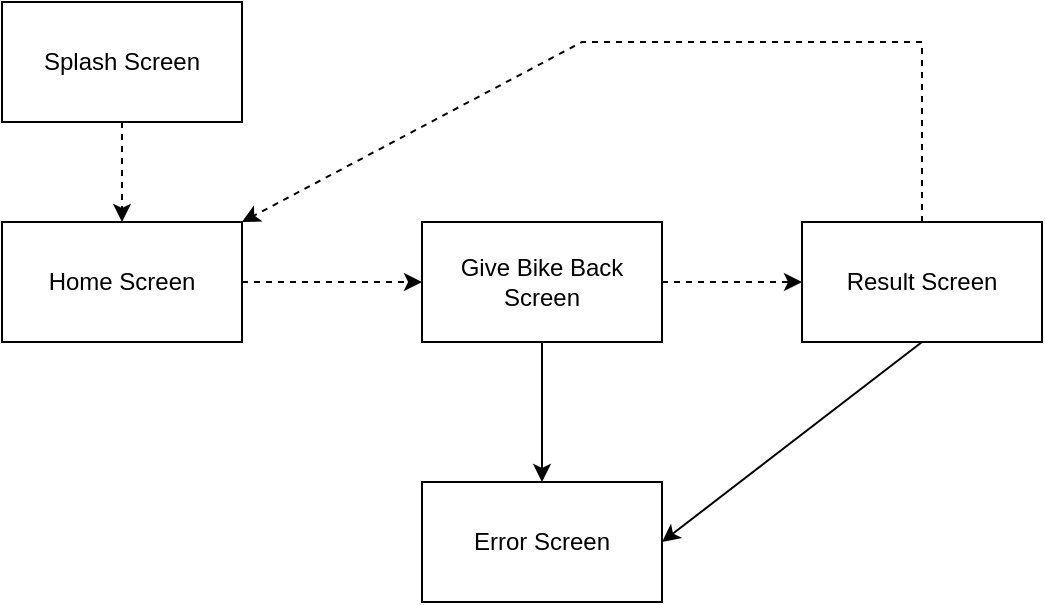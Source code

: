 <mxfile version="15.6.6" type="device"><diagram id="9MLbC1rqQAA0BeSxGbRR" name="Page-1"><mxGraphModel dx="994" dy="544" grid="1" gridSize="10" guides="1" tooltips="1" connect="1" arrows="1" fold="1" page="1" pageScale="1" pageWidth="827" pageHeight="1169" math="0" shadow="0"><root><mxCell id="0"/><mxCell id="1" parent="0"/><mxCell id="1wn_7Smc7vavcXyjajNv-1" value="Splash Screen" style="rounded=0;whiteSpace=wrap;html=1;fillColor=default;strokeColor=default;fontColor=default;" vertex="1" parent="1"><mxGeometry x="110" y="110" width="120" height="60" as="geometry"/></mxCell><mxCell id="1wn_7Smc7vavcXyjajNv-2" value="Home Screen" style="rounded=0;whiteSpace=wrap;html=1;fillColor=default;strokeColor=default;fontColor=default;" vertex="1" parent="1"><mxGeometry x="110" y="220" width="120" height="60" as="geometry"/></mxCell><mxCell id="1wn_7Smc7vavcXyjajNv-13" value="" style="edgeStyle=orthogonalEdgeStyle;rounded=0;orthogonalLoop=1;jettySize=auto;html=1;labelBackgroundColor=default;fontColor=default;strokeColor=default;" edge="1" parent="1" source="1wn_7Smc7vavcXyjajNv-3" target="1wn_7Smc7vavcXyjajNv-6"><mxGeometry relative="1" as="geometry"/></mxCell><mxCell id="1wn_7Smc7vavcXyjajNv-3" value="Give Bike Back Screen" style="rounded=0;whiteSpace=wrap;html=1;fontColor=default;strokeColor=default;fillColor=default;" vertex="1" parent="1"><mxGeometry x="320" y="220" width="120" height="60" as="geometry"/></mxCell><mxCell id="1wn_7Smc7vavcXyjajNv-4" value="Result Screen" style="rounded=0;whiteSpace=wrap;html=1;fontColor=default;strokeColor=default;fillColor=default;" vertex="1" parent="1"><mxGeometry x="510" y="220" width="120" height="60" as="geometry"/></mxCell><mxCell id="1wn_7Smc7vavcXyjajNv-5" value="" style="endArrow=classic;html=1;rounded=0;fontColor=default;exitX=0.5;exitY=1;exitDx=0;exitDy=0;strokeColor=default;labelBackgroundColor=default;entryX=0.5;entryY=0;entryDx=0;entryDy=0;dashed=1;" edge="1" parent="1" source="1wn_7Smc7vavcXyjajNv-1" target="1wn_7Smc7vavcXyjajNv-2"><mxGeometry width="50" height="50" relative="1" as="geometry"><mxPoint x="390" y="310" as="sourcePoint"/><mxPoint x="440" y="260" as="targetPoint"/></mxGeometry></mxCell><mxCell id="1wn_7Smc7vavcXyjajNv-6" value="Error Screen" style="rounded=0;whiteSpace=wrap;html=1;fontColor=default;strokeColor=default;fillColor=default;" vertex="1" parent="1"><mxGeometry x="320" y="350" width="120" height="60" as="geometry"/></mxCell><mxCell id="1wn_7Smc7vavcXyjajNv-8" value="" style="endArrow=classic;html=1;rounded=0;dashed=1;labelBackgroundColor=default;fontColor=default;strokeColor=default;exitX=1;exitY=0.5;exitDx=0;exitDy=0;entryX=0;entryY=0.5;entryDx=0;entryDy=0;" edge="1" parent="1" source="1wn_7Smc7vavcXyjajNv-2" target="1wn_7Smc7vavcXyjajNv-3"><mxGeometry width="50" height="50" relative="1" as="geometry"><mxPoint x="390" y="310" as="sourcePoint"/><mxPoint x="440" y="260" as="targetPoint"/></mxGeometry></mxCell><mxCell id="1wn_7Smc7vavcXyjajNv-9" value="" style="endArrow=classic;html=1;rounded=0;dashed=1;labelBackgroundColor=default;fontColor=default;strokeColor=default;exitX=1;exitY=0.5;exitDx=0;exitDy=0;" edge="1" parent="1" source="1wn_7Smc7vavcXyjajNv-3"><mxGeometry width="50" height="50" relative="1" as="geometry"><mxPoint x="390" y="300" as="sourcePoint"/><mxPoint x="440" y="250" as="targetPoint"/><Array as="points"><mxPoint x="440" y="250"/></Array></mxGeometry></mxCell><mxCell id="1wn_7Smc7vavcXyjajNv-10" value="" style="endArrow=classic;html=1;rounded=0;dashed=1;labelBackgroundColor=default;fontColor=default;strokeColor=default;entryX=0;entryY=0.5;entryDx=0;entryDy=0;exitX=1;exitY=0.5;exitDx=0;exitDy=0;" edge="1" parent="1" source="1wn_7Smc7vavcXyjajNv-3" target="1wn_7Smc7vavcXyjajNv-4"><mxGeometry width="50" height="50" relative="1" as="geometry"><mxPoint x="390" y="300" as="sourcePoint"/><mxPoint x="440" y="250" as="targetPoint"/></mxGeometry></mxCell><mxCell id="1wn_7Smc7vavcXyjajNv-11" value="" style="endArrow=classic;html=1;rounded=0;dashed=1;labelBackgroundColor=default;fontColor=default;strokeColor=default;entryX=1;entryY=0;entryDx=0;entryDy=0;exitX=0.5;exitY=0;exitDx=0;exitDy=0;" edge="1" parent="1" source="1wn_7Smc7vavcXyjajNv-4" target="1wn_7Smc7vavcXyjajNv-2"><mxGeometry width="50" height="50" relative="1" as="geometry"><mxPoint x="390" y="300" as="sourcePoint"/><mxPoint x="440" y="250" as="targetPoint"/><Array as="points"><mxPoint x="570" y="130"/><mxPoint x="400" y="130"/></Array></mxGeometry></mxCell><mxCell id="1wn_7Smc7vavcXyjajNv-12" value="" style="endArrow=classic;html=1;rounded=0;labelBackgroundColor=default;fontColor=default;strokeColor=default;entryX=1;entryY=0.5;entryDx=0;entryDy=0;exitX=0.5;exitY=1;exitDx=0;exitDy=0;" edge="1" parent="1" source="1wn_7Smc7vavcXyjajNv-4" target="1wn_7Smc7vavcXyjajNv-6"><mxGeometry width="50" height="50" relative="1" as="geometry"><mxPoint x="390" y="300" as="sourcePoint"/><mxPoint x="440" y="250" as="targetPoint"/></mxGeometry></mxCell></root></mxGraphModel></diagram></mxfile>